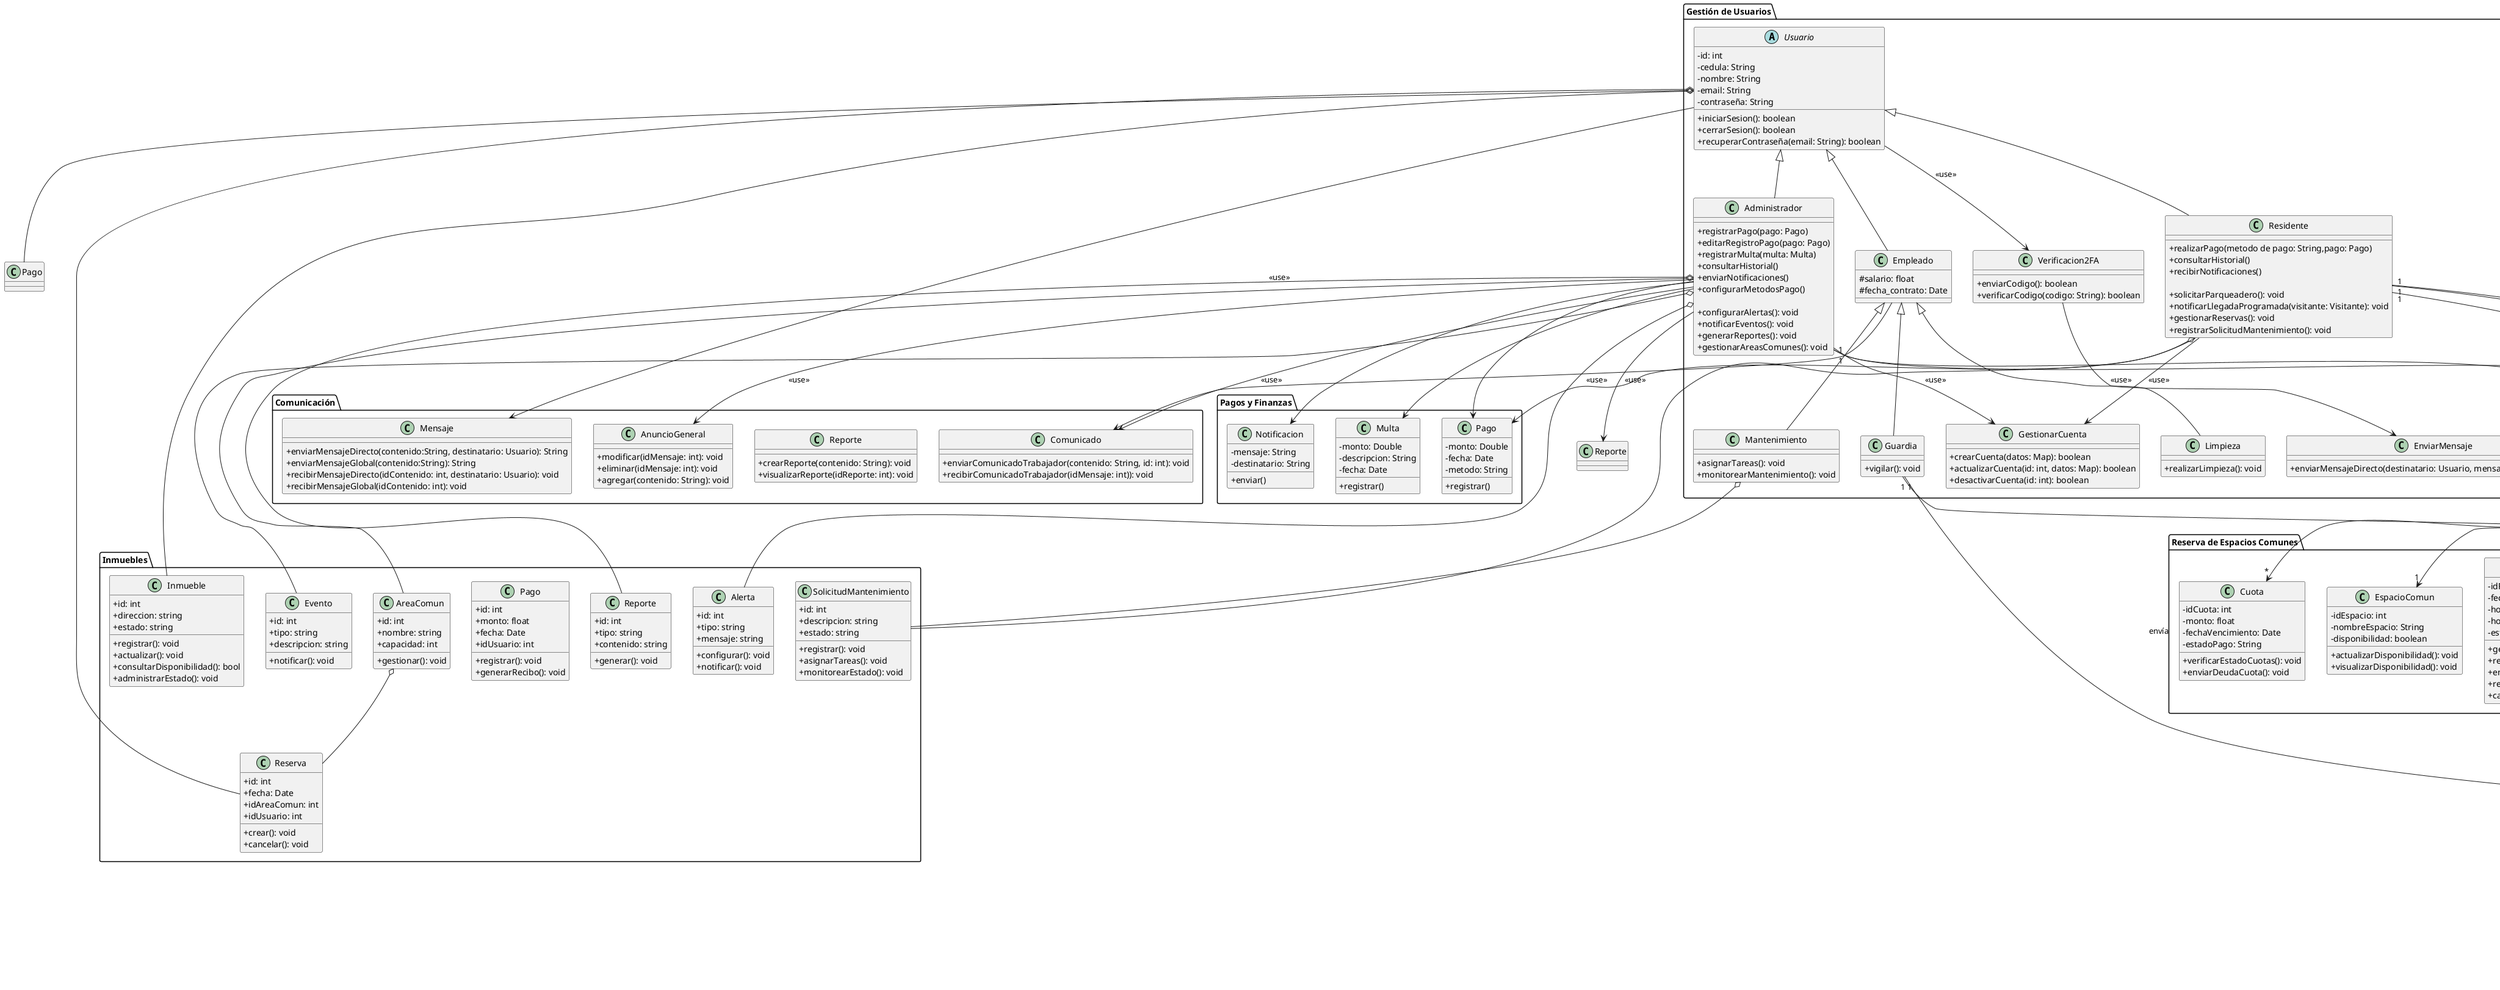 @startuml Diagrama de clases
skinparam classAttributeIconSize 0
!define Abstract abstract

' ------------ USUARIOS ------------
package "Gestión de Usuarios" {
    Abstract class Usuario {
        - id: int
        - cedula: String
        - nombre: String
        - email: String
        - contraseña: String
        + iniciarSesion(): boolean
        + cerrarSesion(): boolean
        + recuperarContraseña(email: String): boolean
    }

    class Empleado {
        # salario: float
        # fecha_contrato: Date
    }

    class Residente {
        ' Pagos y finanzas
        + realizarPago(metodo de pago: String,pago: Pago)
        + consultarHistorial()
        + recibirNotificaciones()

        ' Check-in
        +solicitarParqueadero(): void
        +notificarLlegadaProgramada(visitante: Visitante): void
    }

    class Administrador {
        ' Pagos y finanzas
        + registrarPago(pago: Pago)
        + editarRegistroPago(pago: Pago)
        + registrarMulta(multa: Multa)
        + consultarHistorial()
        + enviarNotificaciones()
        + configurarMetodosPago()

        ' Inmuebles
        + configurarAlertas(): void
        + notificarEventos(): void
        + generarReportes(): void
        + gestionarAreasComunes(): void
    }

    class Residente {
        ' Inmuebles
        + gestionarReservas(): void
        + registrarSolicitudMantenimiento(): void
    }

    class Guardia {
        + vigilar(): void
    }

    class Mantenimiento {
        + asignarTareas(): void
        + monitorearMantenimiento(): void
    }

    class Limpieza {
        + realizarLimpieza(): void
    }

    ' Clases adicionales para gestión de cuentas
    class Verificacion2FA {
        + enviarCodigo(): boolean
        + verificarCodigo(codigo: String): boolean
    }

    class GestionarCuenta {
        + crearCuenta(datos: Map): boolean
        + actualizarCuenta(id: int, datos: Map): boolean
        + desactivarCuenta(id: int): boolean
    }

    class EnviarMensaje {
        + enviarMensajeDirecto(destinatario: Usuario, mensaje: String): boolean
    }
}

' Relación de herencia
Usuario <|-- Empleado
Usuario <|-- Administrador
Usuario <|-- Residente
Empleado <|-- Limpieza
Empleado <|-- Mantenimiento
Empleado <|-- Guardia

' Relaciones entre clases
Usuario --> Verificacion2FA : "<<use>>"
Administrador --> GestionarCuenta : "<<use>>"
Residente --> GestionarCuenta : "<<use>>"
Verificacion2FA --> EnviarMensaje : "<<use>>"



' ------------ PAGOS Y FINANZAS ------------
package "Pagos y Finanzas" {
    class Pago {
        - monto: Double
        - fecha: Date
        - metodo: String
        + registrar()
    }

    class Multa {
        - monto: Double
        - descripcion: String
        - fecha: Date
        + registrar()
    }

    class Notificacion {
        - mensaje: String
        - destinatario: String
        + enviar()
    }
}

Residente --> Pago
Administrador --> Pago
Administrador --> Multa
Administrador --> Notificacion



' ------------ INMUEBLES ------------
package Inmuebles {
    class Inmueble {
        + id: int
        + direccion: string
        + estado: string
        + registrar(): void
        + actualizar(): void
        + consultarDisponibilidad(): bool
        + administrarEstado(): void
    }

    class AreaComun {
        + id: int
        + nombre: string
        + capacidad: int
        + gestionar(): void
    }

    class Reserva {
        + id: int
        + fecha: Date
        + idAreaComun: int
        + idUsuario: int
        + crear(): void
        + cancelar(): void
    }

    class SolicitudMantenimiento {
        + id: int
        + descripcion: string
        + estado: string
        + registrar(): void
        + asignarTareas(): void
        + monitorearEstado(): void
    }

    class Pago {
        + id: int
        + monto: float
        + fecha: Date
        + idUsuario: int
        + registrar(): void
        + generarRecibo(): void
    }

    class Alerta {
        + id: int
        + tipo: string
        + mensaje: string
        + configurar(): void
        + notificar(): void
    }

    class Evento {
        + id: int
        + tipo: string
        + descripcion: string
        + notificar(): void
    }

    class Reporte {
        + id: int
        + tipo: string
        + contenido: string
        + generar(): void
    }
}

Administrador o-- Alerta
Administrador o-- Evento
Administrador o-- Reporte
Administrador o-- AreaComun

Usuario o-- Inmueble
Usuario o-- Reserva
Usuario o-- Pago

Residente o-- SolicitudMantenimiento
Mantenimiento o-- SolicitudMantenimiento

AreaComun o-- Reserva


' ------------ RESERVAS DE ESPACIOS COMUNES ------------
package "Reserva de Espacios Comunes" {
    class Reserva {
        - idReserva: int
        - fechaReserva: Date
        - horaInicio: Time
        - horaFin: Time
        - estado: String
        + generarSolicitudReserva(): void
        + revisarSolicitudReserva(): void
        + enviarAceptacionReserva(): void
        + reservarAreaComun(): void
        + cancelarReserva(): void
    }

    class EspacioComun {
        - idEspacio: int
        - nombreEspacio: String
        - disponibilidad: boolean
        + actualizarDisponibilidad(): void
        + visualizarDisponibilidad(): void
    }

    class Cuota {
        - idCuota: int
        - monto: float
        - fechaVencimiento: Date
        - estadoPago: String
        + verificarEstadoCuotas(): void
        + enviarDeudaCuota(): void
    }
}

Residente "1" --> "*" Reserva : realiza
Reserva "1" --> "1" EspacioComun : incluye
Administrador "1" --> "*" Reserva : gestiona
Administrador "1" --> "*" Cuota : verifica



' ------------ CHECK-IN ------------
package "Check-in" {
    abstract class EspacioComun {
        - id: int
        - nombre: String
        - capacidad: int
        + verificarDisponibilidad(): Boolean
        + actualizarEstado(estado: Boolean): void
    }

    class Parqueadero {
        - ubicacion: String
        - disponibilidad: bool
        + asignarEspacio(): void
        + liberarEspacio(): void
    }

    class Visitante {
        - nombre: String
        - identificacion: String
        - detallesContacto: String
        - motivoVisita: String
    }

    class Reserva {
        - id: int
        - fecha: Date
        - hora: Time
        - departamento: Departamento
        + generarReserva(): void
        + cancelarReserva(): void
    }

    class RegistroEntrada {
        - fechaHora: DateTime
        - visitante: Visitante
        + registrarLlegada(): void
        + autorizar(estado: Boolean): void
        + guardarRegistro(): void

    }

    class Notificación {
        - tipo: String
        - contenido: String
        + enviarNotificacion(): void
    }

    class Vehiculo {
        - placa: String
        - modelo: String
        - color: String
        + obtenerDetalles(): String
    }
}

EspacioComun <|-- Parqueadero
Residente "1" --> "0..*" Reserva : "realiza"
Reserva "1" --> "1" Parqueadero: "usa"
Residente "1" --> "0..*" RegistroEntrada : "solicita"

RegistroEntrada "1" --> "0..*" Notificación : "genera"
RegistroEntrada "1" --> "1..*" Visitante : "tiene"

Visitante "1" --> "0..1" Vehiculo : "posee"
Guardia "1" --> "0..*" RegistroEntrada : "supervisa"
Guardia "1" --> "0..*" Notificación : "envía"



' ------------ COMUNICACIÓN ------------
package Comunicación {
    'Almacenar mensajes como Map
    class AnuncioGeneral {
        + modificar(idMensaje: int): void
        + eliminar(idMensaje: int): void
        + agregar(contenido: String): void
    }

    class Reporte {
        + crearReporte(contenido: String): void
        + visualizarReporte(idReporte: int): void
    }

    class Comunicado {
        + enviarComunicadoTrabajador(contenido: String, id: int): void
        + recibirComunicadoTrabajador(idMensaje: int)): void
    }

    class Mensaje{
        + enviarMensajeDirecto(contenido:String, destinatario: Usuario): String
        + enviarMensajeGlobal(contenido:String): String
        + recibirMensajeDirecto(idContenido: int, destinatario: Usuario): void
        + recibirMensajeGlobal(idContenido: int): void
    }
}

Administrador --> Comunicado: "<<use>>"
Empleado --> Comunicado: "<<use>>"
Usuario --> Mensaje: "<<use>>"
Administrador --> AnuncioGeneral: "<<use>>"
Administrador --> Reporte: "<<use>>"


@enduml